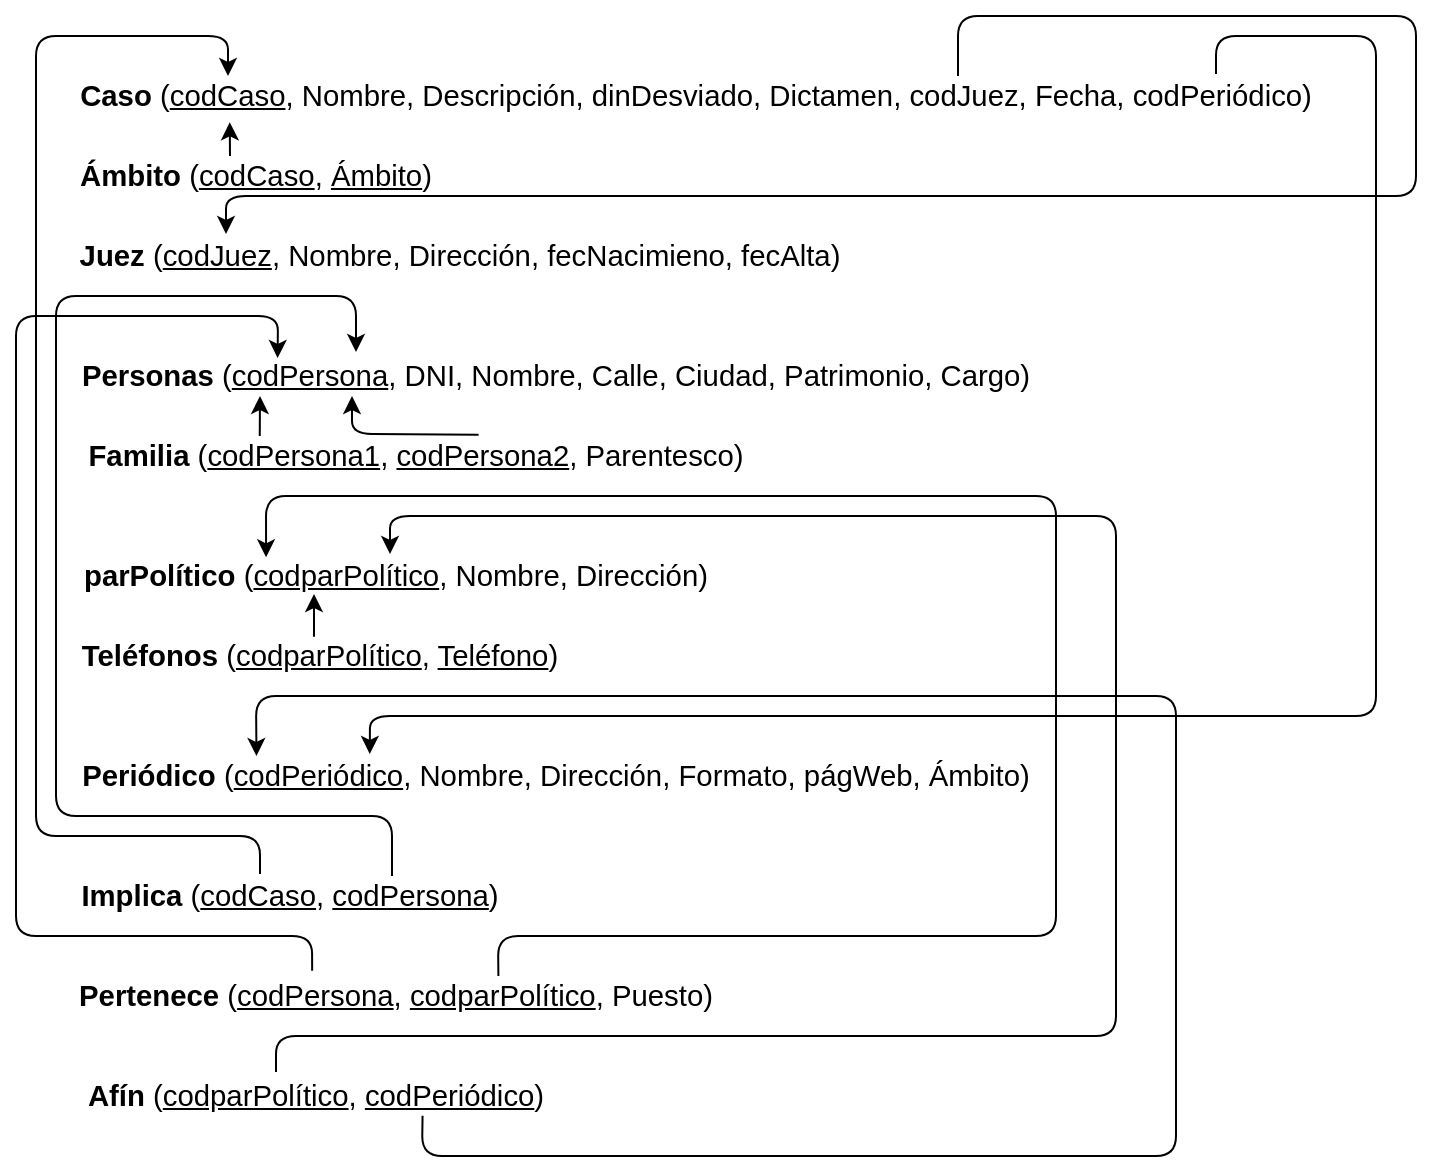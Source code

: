 <mxfile version="13.8.8" type="device"><diagram id="exegju5RXPyuLF5ncOT4" name="Page-1"><mxGraphModel dx="923" dy="402" grid="1" gridSize="10" guides="1" tooltips="1" connect="1" arrows="1" fold="1" page="1" pageScale="1" pageWidth="827" pageHeight="1169" math="0" shadow="0"><root><mxCell id="0"/><mxCell id="1" parent="0"/><mxCell id="enGSjg9I3yjNStsefyui-3" value="" style="group;fillColor=#FFFFFF;" parent="1" vertex="1" connectable="0"><mxGeometry x="64" y="70" width="700" height="570" as="geometry"/></mxCell><mxCell id="yS5WO2CUALmy8I6HjEHW-1" value="&lt;span id=&quot;docs-internal-guid-c9250e8b-7fff-2bbc-edf5-4d008bb94538&quot;&gt;&lt;span style=&quot;font-size: 11pt ; font-family: &amp;#34;arial&amp;#34; ; background-color: transparent ; vertical-align: baseline&quot;&gt;&lt;b&gt;Caso &lt;/b&gt;(&lt;/span&gt;&lt;span style=&quot;font-size: 11pt ; font-family: &amp;#34;arial&amp;#34; ; background-color: transparent ; vertical-align: baseline&quot;&gt;&lt;u&gt;codCaso&lt;/u&gt;&lt;/span&gt;&lt;span style=&quot;font-size: 11pt ; font-family: &amp;#34;arial&amp;#34; ; background-color: transparent ; vertical-align: baseline&quot;&gt;, Nombre, Descripción, dinDesviado, Dictamen, codJuez, Fecha, codPeriódico)&lt;/span&gt;&lt;/span&gt;" style="text;html=1;strokeColor=none;fillColor=none;align=center;verticalAlign=middle;whiteSpace=wrap;rounded=0;" parent="enGSjg9I3yjNStsefyui-3" vertex="1"><mxGeometry x="30" y="30" width="620" height="20" as="geometry"/></mxCell><mxCell id="yS5WO2CUALmy8I6HjEHW-2" value="&lt;span id=&quot;docs-internal-guid-ce554f78-7fff-2a01-ae3a-3284d70e660b&quot;&gt;&lt;span style=&quot;font-size: 11pt ; font-family: &amp;#34;arial&amp;#34; ; background-color: transparent ; vertical-align: baseline&quot;&gt;&lt;b&gt;parPolítico &lt;/b&gt;(&lt;/span&gt;&lt;span style=&quot;font-size: 11pt ; font-family: &amp;#34;arial&amp;#34; ; background-color: transparent ; vertical-align: baseline&quot;&gt;&lt;u&gt;codparPolítico&lt;/u&gt;&lt;/span&gt;&lt;span style=&quot;font-size: 11pt ; font-family: &amp;#34;arial&amp;#34; ; background-color: transparent ; vertical-align: baseline&quot;&gt;, Nombre, Dirección)&lt;/span&gt;&lt;/span&gt;" style="text;html=1;strokeColor=none;fillColor=none;align=center;verticalAlign=middle;whiteSpace=wrap;rounded=0;" parent="enGSjg9I3yjNStsefyui-3" vertex="1"><mxGeometry x="30" y="270" width="320" height="20" as="geometry"/></mxCell><mxCell id="yS5WO2CUALmy8I6HjEHW-3" value="&lt;span id=&quot;docs-internal-guid-8822da29-7fff-a98c-21a7-673be805f93b&quot;&gt;&lt;span style=&quot;font-size: 11pt ; font-family: &amp;#34;arial&amp;#34; ; background-color: transparent ; vertical-align: baseline&quot;&gt;&lt;b&gt;Ámbito &lt;/b&gt;(&lt;/span&gt;&lt;span style=&quot;font-size: 11pt ; font-family: &amp;#34;arial&amp;#34; ; background-color: transparent ; vertical-align: baseline&quot;&gt;&lt;u&gt;codCaso&lt;/u&gt;&lt;/span&gt;&lt;span style=&quot;font-size: 11pt ; font-family: &amp;#34;arial&amp;#34; ; background-color: transparent ; vertical-align: baseline&quot;&gt;, &lt;u&gt;Ámbito&lt;/u&gt;)&lt;/span&gt;&lt;/span&gt;" style="text;html=1;strokeColor=none;fillColor=none;align=center;verticalAlign=middle;whiteSpace=wrap;rounded=0;" parent="enGSjg9I3yjNStsefyui-3" vertex="1"><mxGeometry x="30" y="70" width="180" height="20" as="geometry"/></mxCell><mxCell id="yS5WO2CUALmy8I6HjEHW-4" value="&lt;span id=&quot;docs-internal-guid-d64ee594-7fff-6ae8-0951-29639818374a&quot;&gt;&lt;p dir=&quot;ltr&quot; style=&quot;line-height: 1.38 ; margin-top: 0pt ; margin-bottom: 0pt&quot;&gt;&lt;span style=&quot;font-size: 11pt ; font-family: &amp;#34;arial&amp;#34; ; background-color: transparent ; vertical-align: baseline&quot;&gt;&lt;b&gt;Personas &lt;/b&gt;(&lt;/span&gt;&lt;span style=&quot;font-size: 11pt ; font-family: &amp;#34;arial&amp;#34; ; background-color: transparent ; vertical-align: baseline&quot;&gt;&lt;u&gt;codPersona&lt;/u&gt;&lt;/span&gt;&lt;span style=&quot;font-size: 11pt ; font-family: &amp;#34;arial&amp;#34; ; background-color: transparent ; vertical-align: baseline&quot;&gt;, DNI, Nombre, Calle, Ciudad, Patrimonio, Cargo)&lt;/span&gt;&lt;/p&gt;&lt;/span&gt;" style="text;html=1;strokeColor=none;fillColor=none;align=center;verticalAlign=middle;whiteSpace=wrap;rounded=0;" parent="enGSjg9I3yjNStsefyui-3" vertex="1"><mxGeometry x="30" y="170" width="480" height="20" as="geometry"/></mxCell><mxCell id="yS5WO2CUALmy8I6HjEHW-5" value="&lt;span id=&quot;docs-internal-guid-cae7d209-7fff-1638-12ef-6259c17e2db2&quot;&gt;&lt;span style=&quot;font-size: 11pt ; font-family: &amp;#34;arial&amp;#34; ; background-color: transparent ; vertical-align: baseline&quot;&gt;&lt;b&gt;Juez &lt;/b&gt;(&lt;/span&gt;&lt;span style=&quot;font-size: 11pt ; font-family: &amp;#34;arial&amp;#34; ; background-color: transparent ; vertical-align: baseline&quot;&gt;&lt;u&gt;codJuez&lt;/u&gt;&lt;/span&gt;&lt;span style=&quot;font-size: 11pt ; font-family: &amp;#34;arial&amp;#34; ; background-color: transparent ; vertical-align: baseline&quot;&gt;, Nombre, Dirección, fecNacimieno, fecAlta)&lt;/span&gt;&lt;/span&gt;" style="text;html=1;strokeColor=none;fillColor=none;align=center;verticalAlign=middle;whiteSpace=wrap;rounded=0;" parent="enGSjg9I3yjNStsefyui-3" vertex="1"><mxGeometry x="27" y="110" width="390" height="20" as="geometry"/></mxCell><mxCell id="yS5WO2CUALmy8I6HjEHW-6" value="&lt;span id=&quot;docs-internal-guid-19e880f3-7fff-45be-92d8-837200ef6a7a&quot;&gt;&lt;p dir=&quot;ltr&quot; style=&quot;line-height: 1.38 ; margin-top: 0pt ; margin-bottom: 0pt&quot;&gt;&lt;span style=&quot;font-size: 11pt ; font-family: &amp;#34;arial&amp;#34; ; background-color: transparent ; vertical-align: baseline&quot;&gt;&lt;b&gt;Familia &lt;/b&gt;(&lt;/span&gt;&lt;span style=&quot;font-size: 11pt ; font-family: &amp;#34;arial&amp;#34; ; background-color: transparent ; vertical-align: baseline&quot;&gt;&lt;u&gt;codPersona1&lt;/u&gt;&lt;/span&gt;&lt;span style=&quot;font-size: 11pt ; font-family: &amp;#34;arial&amp;#34; ; background-color: transparent ; vertical-align: baseline&quot;&gt;, &lt;/span&gt;&lt;span style=&quot;font-size: 11pt ; font-family: &amp;#34;arial&amp;#34; ; background-color: transparent ; vertical-align: baseline&quot;&gt;&lt;u&gt;codPersona2&lt;/u&gt;&lt;/span&gt;&lt;span style=&quot;font-size: 11pt ; font-family: &amp;#34;arial&amp;#34; ; background-color: transparent ; vertical-align: baseline&quot;&gt;, Parentesco)&lt;/span&gt;&lt;/p&gt;&lt;/span&gt;" style="text;html=1;strokeColor=none;fillColor=none;align=center;verticalAlign=middle;whiteSpace=wrap;rounded=0;" parent="enGSjg9I3yjNStsefyui-3" vertex="1"><mxGeometry x="20" y="210" width="360" height="20" as="geometry"/></mxCell><mxCell id="yS5WO2CUALmy8I6HjEHW-7" value="&lt;span id=&quot;docs-internal-guid-7f499696-7fff-1b26-7b96-62f0e7e9932a&quot;&gt;&lt;span style=&quot;font-size: 11pt ; font-family: &amp;#34;arial&amp;#34; ; background-color: transparent ; vertical-align: baseline&quot;&gt;&lt;b&gt;Afín &lt;/b&gt;(&lt;/span&gt;&lt;span style=&quot;font-size: 11pt ; font-family: &amp;#34;arial&amp;#34; ; background-color: transparent ; vertical-align: baseline&quot;&gt;&lt;u&gt;codparPolítico&lt;/u&gt;&lt;/span&gt;&lt;span style=&quot;font-size: 11pt ; font-family: &amp;#34;arial&amp;#34; ; background-color: transparent ; vertical-align: baseline&quot;&gt;, &lt;/span&gt;&lt;span style=&quot;font-size: 11pt ; font-family: &amp;#34;arial&amp;#34; ; background-color: transparent ; vertical-align: baseline&quot;&gt;&lt;u&gt;codPeriódico&lt;/u&gt;&lt;/span&gt;&lt;span style=&quot;font-size: 11pt ; font-family: &amp;#34;arial&amp;#34; ; background-color: transparent ; vertical-align: baseline&quot;&gt;)&lt;/span&gt;&lt;/span&gt;" style="text;html=1;strokeColor=none;fillColor=none;align=center;verticalAlign=middle;whiteSpace=wrap;rounded=0;" parent="enGSjg9I3yjNStsefyui-3" vertex="1"><mxGeometry x="30" y="530" width="240" height="20" as="geometry"/></mxCell><mxCell id="yS5WO2CUALmy8I6HjEHW-9" value="&lt;span id=&quot;docs-internal-guid-98677641-7fff-c2cb-b993-1011ac03918f&quot;&gt;&lt;span style=&quot;font-size: 11pt ; font-family: &amp;#34;arial&amp;#34; ; background-color: transparent ; vertical-align: baseline&quot;&gt;&lt;b&gt;Pertenece &lt;/b&gt;(&lt;/span&gt;&lt;span style=&quot;font-size: 11pt ; font-family: &amp;#34;arial&amp;#34; ; background-color: transparent ; vertical-align: baseline&quot;&gt;&lt;u&gt;codPersona&lt;/u&gt;&lt;/span&gt;&lt;span style=&quot;font-size: 11pt ; font-family: &amp;#34;arial&amp;#34; ; background-color: transparent ; vertical-align: baseline&quot;&gt;, &lt;/span&gt;&lt;span style=&quot;font-size: 11pt ; font-family: &amp;#34;arial&amp;#34; ; background-color: transparent ; vertical-align: baseline&quot;&gt;&lt;u&gt;codparPolítico&lt;/u&gt;&lt;/span&gt;&lt;span style=&quot;font-size: 11pt ; font-family: &amp;#34;arial&amp;#34; ; background-color: transparent ; vertical-align: baseline&quot;&gt;, Puesto)&lt;/span&gt;&lt;/span&gt;" style="text;html=1;strokeColor=none;fillColor=none;align=center;verticalAlign=middle;whiteSpace=wrap;rounded=0;" parent="enGSjg9I3yjNStsefyui-3" vertex="1"><mxGeometry x="30" y="480" width="320" height="20" as="geometry"/></mxCell><mxCell id="yS5WO2CUALmy8I6HjEHW-10" value="&lt;span id=&quot;docs-internal-guid-c20d4590-7fff-7b7a-64b6-34aa7988d3bc&quot;&gt;&lt;span style=&quot;font-size: 11pt ; font-family: &amp;#34;arial&amp;#34; ; background-color: transparent ; vertical-align: baseline&quot;&gt;&lt;b&gt;Teléfonos &lt;/b&gt;(&lt;/span&gt;&lt;span style=&quot;font-size: 11pt ; font-family: &amp;#34;arial&amp;#34; ; background-color: transparent ; vertical-align: baseline&quot;&gt;&lt;u&gt;codparPolítico&lt;/u&gt;&lt;/span&gt;&lt;span style=&quot;font-size: 11pt ; font-family: &amp;#34;arial&amp;#34; ; background-color: transparent ; vertical-align: baseline&quot;&gt;, &lt;u&gt;Teléfono&lt;/u&gt;)&lt;/span&gt;&lt;/span&gt;" style="text;html=1;strokeColor=none;fillColor=none;align=center;verticalAlign=middle;whiteSpace=wrap;rounded=0;" parent="enGSjg9I3yjNStsefyui-3" vertex="1"><mxGeometry x="27" y="310" width="250" height="20" as="geometry"/></mxCell><mxCell id="yS5WO2CUALmy8I6HjEHW-11" value="&lt;span id=&quot;docs-internal-guid-2a802c86-7fff-ec7a-34d4-5a280dcdf4a9&quot;&gt;&lt;span style=&quot;background-color: transparent ; vertical-align: baseline&quot;&gt;&lt;font face=&quot;arial&quot;&gt;&lt;span style=&quot;font-size: 14.667px&quot;&gt;&lt;b&gt;Periódico&lt;/b&gt;&lt;/span&gt;&lt;/font&gt;&lt;b style=&quot;font-family: &amp;#34;arial&amp;#34; ; font-size: 11pt&quot;&gt;&amp;nbsp;&lt;/b&gt;&lt;font face=&quot;arial&quot;&gt;&lt;span style=&quot;font-size: 11pt&quot;&gt;(&lt;/span&gt;&lt;/font&gt;&lt;/span&gt;&lt;span style=&quot;font-size: 11pt ; font-family: &amp;#34;arial&amp;#34; ; background-color: transparent ; vertical-align: baseline&quot;&gt;&lt;u&gt;codPeriódico&lt;/u&gt;&lt;/span&gt;&lt;span style=&quot;font-size: 11pt ; font-family: &amp;#34;arial&amp;#34; ; background-color: transparent ; vertical-align: baseline&quot;&gt;, Nombre, Dirección, Formato, págWeb, Ámbito)&lt;/span&gt;&lt;/span&gt;" style="text;html=1;strokeColor=none;fillColor=none;align=center;verticalAlign=middle;whiteSpace=wrap;rounded=0;" parent="enGSjg9I3yjNStsefyui-3" vertex="1"><mxGeometry x="30" y="370" width="480" height="20" as="geometry"/></mxCell><mxCell id="yS5WO2CUALmy8I6HjEHW-12" value="&lt;span id=&quot;docs-internal-guid-7027c360-7fff-2b55-1bfc-2dd9c3aaa823&quot;&gt;&lt;span style=&quot;font-size: 11pt ; font-family: &amp;#34;arial&amp;#34; ; background-color: transparent ; vertical-align: baseline&quot;&gt;&lt;b&gt;Implica &lt;/b&gt;(&lt;/span&gt;&lt;span style=&quot;font-size: 11pt ; font-family: &amp;#34;arial&amp;#34; ; background-color: transparent ; vertical-align: baseline&quot;&gt;&lt;u&gt;codCaso&lt;/u&gt;&lt;/span&gt;&lt;span style=&quot;font-size: 11pt ; font-family: &amp;#34;arial&amp;#34; ; background-color: transparent ; vertical-align: baseline&quot;&gt;, &lt;/span&gt;&lt;span style=&quot;font-size: 11pt ; font-family: &amp;#34;arial&amp;#34; ; background-color: transparent ; vertical-align: baseline&quot;&gt;&lt;u&gt;codPersona&lt;/u&gt;&lt;/span&gt;&lt;span style=&quot;font-size: 11pt ; font-family: &amp;#34;arial&amp;#34; ; background-color: transparent ; vertical-align: baseline&quot;&gt;)&lt;/span&gt;&lt;/span&gt;" style="text;html=1;strokeColor=none;fillColor=none;align=center;verticalAlign=middle;whiteSpace=wrap;rounded=0;" parent="enGSjg9I3yjNStsefyui-3" vertex="1"><mxGeometry x="27" y="430" width="220" height="20" as="geometry"/></mxCell><mxCell id="yS5WO2CUALmy8I6HjEHW-13" style="edgeStyle=orthogonalEdgeStyle;rounded=0;orthogonalLoop=1;jettySize=auto;html=1;exitX=0.5;exitY=1;exitDx=0;exitDy=0;" parent="enGSjg9I3yjNStsefyui-3" source="yS5WO2CUALmy8I6HjEHW-3" target="yS5WO2CUALmy8I6HjEHW-3" edge="1"><mxGeometry y="10" as="geometry"/></mxCell><mxCell id="yS5WO2CUALmy8I6HjEHW-15" value="" style="endArrow=classic;html=1;entryX=0.124;entryY=1.157;entryDx=0;entryDy=0;entryPerimeter=0;" parent="enGSjg9I3yjNStsefyui-3" target="yS5WO2CUALmy8I6HjEHW-1" edge="1"><mxGeometry y="10" width="50" height="50" as="geometry"><mxPoint x="107" y="70" as="sourcePoint"/><mxPoint x="480" y="190" as="targetPoint"/></mxGeometry></mxCell><mxCell id="yS5WO2CUALmy8I6HjEHW-16" value="" style="endArrow=classic;html=1;" parent="enGSjg9I3yjNStsefyui-3" edge="1"><mxGeometry y="10" width="50" height="50" as="geometry"><mxPoint x="122" y="429" as="sourcePoint"/><mxPoint x="106" y="30" as="targetPoint"/><Array as="points"><mxPoint x="122" y="410"/><mxPoint x="10" y="410"/><mxPoint x="10" y="10"/><mxPoint x="106" y="10"/></Array></mxGeometry></mxCell><mxCell id="yS5WO2CUALmy8I6HjEHW-17" value="" style="endArrow=classic;html=1;exitX=0.283;exitY=0;exitDx=0;exitDy=0;exitPerimeter=0;" parent="enGSjg9I3yjNStsefyui-3" source="yS5WO2CUALmy8I6HjEHW-6" edge="1"><mxGeometry y="10" width="50" height="50" as="geometry"><mxPoint x="430" y="210" as="sourcePoint"/><mxPoint x="122" y="190" as="targetPoint"/></mxGeometry></mxCell><mxCell id="yS5WO2CUALmy8I6HjEHW-18" value="" style="endArrow=classic;html=1;exitX=0.587;exitY=-0.033;exitDx=0;exitDy=0;exitPerimeter=0;" parent="enGSjg9I3yjNStsefyui-3" source="yS5WO2CUALmy8I6HjEHW-6" edge="1"><mxGeometry y="10" width="50" height="50" as="geometry"><mxPoint x="430" y="210" as="sourcePoint"/><mxPoint x="168" y="190" as="targetPoint"/><Array as="points"><mxPoint x="168" y="209"/></Array></mxGeometry></mxCell><mxCell id="yS5WO2CUALmy8I6HjEHW-19" value="" style="endArrow=classic;html=1;exitX=0.488;exitY=0.017;exitDx=0;exitDy=0;exitPerimeter=0;" parent="enGSjg9I3yjNStsefyui-3" source="yS5WO2CUALmy8I6HjEHW-10" edge="1"><mxGeometry y="10" width="50" height="50" as="geometry"><mxPoint x="430" y="210" as="sourcePoint"/><mxPoint x="149" y="289" as="targetPoint"/></mxGeometry></mxCell><mxCell id="yS5WO2CUALmy8I6HjEHW-20" value="" style="endArrow=classic;html=1;" parent="enGSjg9I3yjNStsefyui-3" edge="1"><mxGeometry y="10" width="50" height="50" as="geometry"><mxPoint x="188" y="430" as="sourcePoint"/><mxPoint x="170" y="168" as="targetPoint"/><Array as="points"><mxPoint x="188" y="400"/><mxPoint x="20" y="400"/><mxPoint x="20" y="140"/><mxPoint x="170" y="140"/></Array></mxGeometry></mxCell><mxCell id="yS5WO2CUALmy8I6HjEHW-21" value="" style="endArrow=classic;html=1;exitX=0.66;exitY=0;exitDx=0;exitDy=0;exitPerimeter=0;entryX=0.297;entryY=0.033;entryDx=0;entryDy=0;entryPerimeter=0;" parent="enGSjg9I3yjNStsefyui-3" source="yS5WO2CUALmy8I6HjEHW-9" target="yS5WO2CUALmy8I6HjEHW-2" edge="1"><mxGeometry y="10" width="50" height="50" as="geometry"><mxPoint x="430" y="280" as="sourcePoint"/><mxPoint x="150" y="240" as="targetPoint"/><Array as="points"><mxPoint x="241" y="460"/><mxPoint x="520" y="460"/><mxPoint x="520" y="240"/><mxPoint x="125" y="240"/></Array></mxGeometry></mxCell><mxCell id="yS5WO2CUALmy8I6HjEHW-22" value="" style="endArrow=classic;html=1;exitX=0.369;exitY=-0.133;exitDx=0;exitDy=0;exitPerimeter=0;entryX=0.21;entryY=0.05;entryDx=0;entryDy=0;entryPerimeter=0;" parent="enGSjg9I3yjNStsefyui-3" source="yS5WO2CUALmy8I6HjEHW-9" target="yS5WO2CUALmy8I6HjEHW-4" edge="1"><mxGeometry y="10" width="50" height="50" as="geometry"><mxPoint x="400" y="290" as="sourcePoint"/><mxPoint x="130" y="160" as="targetPoint"/><Array as="points"><mxPoint x="148" y="460"/><mxPoint y="460"/><mxPoint y="150"/><mxPoint x="131" y="150"/></Array></mxGeometry></mxCell><mxCell id="yS5WO2CUALmy8I6HjEHW-23" value="" style="endArrow=classic;html=1;" parent="enGSjg9I3yjNStsefyui-3" edge="1"><mxGeometry y="10" width="50" height="50" as="geometry"><mxPoint x="130" y="528" as="sourcePoint"/><mxPoint x="187" y="269" as="targetPoint"/><Array as="points"><mxPoint x="130" y="510"/><mxPoint x="550" y="510"/><mxPoint x="550" y="250"/><mxPoint x="187" y="250"/></Array></mxGeometry></mxCell><mxCell id="yS5WO2CUALmy8I6HjEHW-24" value="" style="endArrow=classic;html=1;exitX=0.722;exitY=0.993;exitDx=0;exitDy=0;entryX=0.188;entryY=0;entryDx=0;entryDy=0;entryPerimeter=0;exitPerimeter=0;" parent="enGSjg9I3yjNStsefyui-3" source="yS5WO2CUALmy8I6HjEHW-7" target="yS5WO2CUALmy8I6HjEHW-11" edge="1"><mxGeometry y="10" width="50" height="50" as="geometry"><mxPoint x="400" y="290" as="sourcePoint"/><mxPoint x="450" y="240" as="targetPoint"/><Array as="points"><mxPoint x="203" y="570"/><mxPoint x="580" y="570"/><mxPoint x="580" y="340"/><mxPoint x="120" y="340"/></Array></mxGeometry></mxCell><mxCell id="enGSjg9I3yjNStsefyui-1" value="" style="endArrow=classic;html=1;entryX=0.306;entryY=-0.05;entryDx=0;entryDy=0;entryPerimeter=0;" parent="enGSjg9I3yjNStsefyui-3" target="yS5WO2CUALmy8I6HjEHW-11" edge="1"><mxGeometry y="10" width="50" height="50" as="geometry"><mxPoint x="600" y="29" as="sourcePoint"/><mxPoint x="340" y="240" as="targetPoint"/><Array as="points"><mxPoint x="600" y="10"/><mxPoint x="680" y="10"/><mxPoint x="680" y="350"/><mxPoint x="177" y="350"/></Array></mxGeometry></mxCell><mxCell id="enGSjg9I3yjNStsefyui-2" value="" style="endArrow=none;html=1;startArrow=classic;startFill=1;endFill=0;" parent="enGSjg9I3yjNStsefyui-3" edge="1"><mxGeometry width="50" height="50" relative="1" as="geometry"><mxPoint x="105" y="109" as="sourcePoint"/><mxPoint x="471" y="30" as="targetPoint"/><Array as="points"><mxPoint x="105" y="90"/><mxPoint x="700" y="90"/><mxPoint x="700"/><mxPoint x="471"/></Array></mxGeometry></mxCell></root></mxGraphModel></diagram></mxfile>